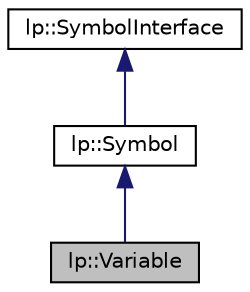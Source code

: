 digraph "lp::Variable"
{
  edge [fontname="Helvetica",fontsize="10",labelfontname="Helvetica",labelfontsize="10"];
  node [fontname="Helvetica",fontsize="10",shape=record];
  Node6 [label="lp::Variable",height=0.2,width=0.4,color="black", fillcolor="grey75", style="filled", fontcolor="black"];
  Node7 -> Node6 [dir="back",color="midnightblue",fontsize="10",style="solid",fontname="Helvetica"];
  Node7 [label="lp::Symbol",height=0.2,width=0.4,color="black", fillcolor="white", style="filled",URL="$classlp_1_1Symbol.html",tooltip="Definition of the class Symbol. "];
  Node8 -> Node7 [dir="back",color="midnightblue",fontsize="10",style="solid",fontname="Helvetica"];
  Node8 [label="lp::SymbolInterface",height=0.2,width=0.4,color="black", fillcolor="white", style="filled",URL="$classlp_1_1SymbolInterface.html",tooltip="Prototype of the pure virtual methods. "];
}
